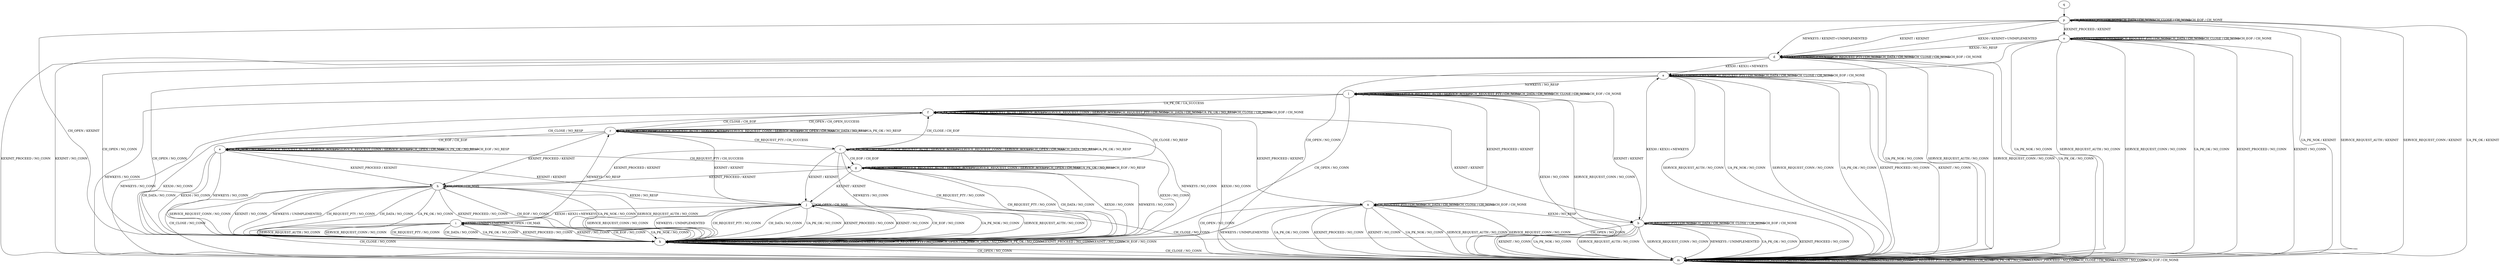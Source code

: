 digraph "" {
	graph ["Incoming time"=0.07545661926269531,
		"Outgoing time"=0.1310262680053711,
		Output="{'States': 18, 'Transitions': 222, 'Filename': '../results/ssh/DropBear-DropBear-msat-3.dot'}",
		Reference="{'States': 18, 'Transitions': 222, 'Filename': '../subjects/ssh/DropBear.dot'}",
		Solver=msat,
		Updated="{'States': 18, 'Transitions': 222, 'Filename': '../subjects/ssh/DropBear.dot'}",
		"f-measure"=1.0,
		precision=1.0,
		recall=1.0
	];
	a -> a	[key=0,
		label="KEX30 / UNIMPLEMENTED"];
	a -> a	[key=1,
		label="CH_REQUEST_PTY / CH_NONE"];
	a -> a	[key=2,
		label="CH_DATA / CH_NONE"];
	a -> a	[key=3,
		label="CH_CLOSE / CH_NONE"];
	a -> a	[key=4,
		label="CH_EOF / CH_NONE"];
	a -> k	[key=0,
		label="CH_OPEN / NO_CONN"];
	a -> l	[key=0,
		label="NEWKEYS / NO_RESP"];
	a -> m	[key=0,
		label="UA_PK_NOK / NO_CONN"];
	a -> m	[key=1,
		label="SERVICE_REQUEST_AUTH / NO_CONN"];
	a -> m	[key=2,
		label="SERVICE_REQUEST_CONN / NO_CONN"];
	a -> m	[key=3,
		label="UA_PK_OK / NO_CONN"];
	a -> m	[key=4,
		label="KEXINIT_PROCEED / NO_CONN"];
	a -> m	[key=5,
		label="KEXINIT / NO_CONN"];
	b -> a	[key=0,
		label="KEX30 / KEX31+NEWKEYS"];
	b -> b	[key=0,
		label="CH_REQUEST_PTY / CH_NONE"];
	b -> b	[key=1,
		label="CH_DATA / CH_NONE"];
	b -> b	[key=2,
		label="CH_CLOSE / CH_NONE"];
	b -> b	[key=3,
		label="CH_EOF / CH_NONE"];
	b -> k	[key=0,
		label="CH_OPEN / NO_CONN"];
	b -> m	[key=0,
		label="UA_PK_NOK / NO_CONN"];
	b -> m	[key=1,
		label="SERVICE_REQUEST_AUTH / NO_CONN"];
	b -> m	[key=2,
		label="SERVICE_REQUEST_CONN / NO_CONN"];
	b -> m	[key=3,
		label="NEWKEYS / UNIMPLEMENTED"];
	b -> m	[key=4,
		label="UA_PK_OK / NO_CONN"];
	b -> m	[key=5,
		label="KEXINIT_PROCEED / NO_CONN"];
	b -> m	[key=6,
		label="KEXINIT / NO_CONN"];
	c -> c	[key=0,
		label="UA_PK_NOK / NO_RESP"];
	c -> c	[key=1,
		label="SERVICE_REQUEST_AUTH / SERVICE_ACCEPT"];
	c -> c	[key=2,
		label="SERVICE_REQUEST_CONN / SERVICE_ACCEPT"];
	c -> c	[key=3,
		label="CH_OPEN / CH_MAX"];
	c -> c	[key=4,
		label="CH_DATA / NO_RESP"];
	c -> c	[key=5,
		label="UA_PK_OK / NO_RESP"];
	c -> f	[key=0,
		label="CH_CLOSE / CH_EOF"];
	c -> g	[key=0,
		label="CH_EOF / CH_EOF"];
	c -> h	[key=0,
		label="KEXINIT_PROCEED / KEXINIT"];
	c -> j	[key=0,
		label="KEXINIT / KEXINIT"];
	c -> k	[key=0,
		label="KEX30 / NO_CONN"];
	c -> k	[key=1,
		label="NEWKEYS / NO_CONN"];
	c -> k	[key=2,
		label="CH_REQUEST_PTY / NO_CONN"];
	d -> a	[key=0,
		label="KEX30 / KEX31+NEWKEYS"];
	d -> d	[key=0,
		label="NEWKEYS / UNIMPLEMENTED"];
	d -> d	[key=1,
		label="CH_REQUEST_PTY / CH_NONE"];
	d -> d	[key=2,
		label="CH_DATA / CH_NONE"];
	d -> d	[key=3,
		label="CH_CLOSE / CH_NONE"];
	d -> d	[key=4,
		label="CH_EOF / CH_NONE"];
	d -> k	[key=0,
		label="CH_OPEN / NO_CONN"];
	d -> m	[key=0,
		label="UA_PK_NOK / NO_CONN"];
	d -> m	[key=1,
		label="SERVICE_REQUEST_AUTH / NO_CONN"];
	d -> m	[key=2,
		label="SERVICE_REQUEST_CONN / NO_CONN"];
	d -> m	[key=3,
		label="UA_PK_OK / NO_CONN"];
	d -> m	[key=4,
		label="KEXINIT_PROCEED / NO_CONN"];
	d -> m	[key=5,
		label="KEXINIT / NO_CONN"];
	e -> e	[key=0,
		label="UA_PK_NOK / NO_RESP"];
	e -> e	[key=1,
		label="SERVICE_REQUEST_AUTH / SERVICE_ACCEPT"];
	e -> e	[key=2,
		label="SERVICE_REQUEST_CONN / SERVICE_ACCEPT"];
	e -> e	[key=3,
		label="CH_OPEN / CH_MAX"];
	e -> e	[key=4,
		label="UA_PK_OK / NO_RESP"];
	e -> e	[key=5,
		label="CH_EOF / NO_RESP"];
	e -> f	[key=0,
		label="CH_CLOSE / NO_RESP"];
	e -> g	[key=0,
		label="CH_REQUEST_PTY / CH_SUCCESS"];
	e -> h	[key=0,
		label="KEXINIT_PROCEED / KEXINIT"];
	e -> j	[key=0,
		label="KEXINIT / KEXINIT"];
	e -> k	[key=0,
		label="KEX30 / NO_CONN"];
	e -> k	[key=1,
		label="NEWKEYS / NO_CONN"];
	e -> k	[key=2,
		label="CH_DATA / NO_CONN"];
	f -> b	[key=0,
		label="KEXINIT / KEXINIT"];
	f -> f	[key=0,
		label="UA_PK_NOK / NO_RESP"];
	f -> f	[key=1,
		label="SERVICE_REQUEST_AUTH / SERVICE_ACCEPT"];
	f -> f	[key=2,
		label="SERVICE_REQUEST_CONN / SERVICE_ACCEPT"];
	f -> f	[key=3,
		label="CH_REQUEST_PTY / CH_NONE"];
	f -> f	[key=4,
		label="CH_DATA / CH_NONE"];
	f -> f	[key=5,
		label="UA_PK_OK / NO_RESP"];
	f -> f	[key=6,
		label="CH_CLOSE / CH_NONE"];
	f -> f	[key=7,
		label="CH_EOF / CH_NONE"];
	f -> m	[key=0,
		label="KEX30 / NO_CONN"];
	f -> m	[key=1,
		label="NEWKEYS / NO_CONN"];
	f -> n	[key=0,
		label="KEXINIT_PROCEED / KEXINIT"];
	f -> r	[key=0,
		label="CH_OPEN / CH_OPEN_SUCCESS"];
	g -> f	[key=0,
		label="CH_CLOSE / NO_RESP"];
	g -> g	[key=0,
		label="UA_PK_NOK / NO_RESP"];
	g -> g	[key=1,
		label="SERVICE_REQUEST_AUTH / SERVICE_ACCEPT"];
	g -> g	[key=2,
		label="SERVICE_REQUEST_CONN / SERVICE_ACCEPT"];
	g -> g	[key=3,
		label="CH_OPEN / CH_MAX"];
	g -> g	[key=4,
		label="UA_PK_OK / NO_RESP"];
	g -> g	[key=5,
		label="CH_EOF / NO_RESP"];
	g -> h	[key=0,
		label="KEXINIT_PROCEED / KEXINIT"];
	g -> j	[key=0,
		label="KEXINIT / KEXINIT"];
	g -> k	[key=0,
		label="KEX30 / NO_CONN"];
	g -> k	[key=1,
		label="NEWKEYS / NO_CONN"];
	g -> k	[key=2,
		label="CH_REQUEST_PTY / NO_CONN"];
	g -> k	[key=3,
		label="CH_DATA / NO_CONN"];
	h -> h	[key=0,
		label="CH_OPEN / CH_MAX"];
	h -> j	[key=0,
		label="KEX30 / NO_RESP"];
	h -> k	[key=0,
		label="UA_PK_NOK / NO_CONN"];
	h -> k	[key=1,
		label="SERVICE_REQUEST_AUTH / NO_CONN"];
	h -> k	[key=2,
		label="SERVICE_REQUEST_CONN / NO_CONN"];
	h -> k	[key=3,
		label="NEWKEYS / UNIMPLEMENTED"];
	h -> k	[key=4,
		label="CH_REQUEST_PTY / NO_CONN"];
	h -> k	[key=5,
		label="CH_DATA / NO_CONN"];
	h -> k	[key=6,
		label="UA_PK_OK / NO_CONN"];
	h -> k	[key=7,
		label="KEXINIT_PROCEED / NO_CONN"];
	h -> k	[key=8,
		label="KEXINIT / NO_CONN"];
	h -> k	[key=9,
		label="CH_EOF / NO_CONN"];
	h -> m	[key=0,
		label="CH_CLOSE / NO_CONN"];
	i -> i	[key=0,
		label="KEX30 / UNIMPLEMENTED"];
	i -> i	[key=1,
		label="CH_OPEN / CH_MAX"];
	i -> k	[key=0,
		label="UA_PK_NOK / NO_CONN"];
	i -> k	[key=1,
		label="SERVICE_REQUEST_AUTH / NO_CONN"];
	i -> k	[key=2,
		label="SERVICE_REQUEST_CONN / NO_CONN"];
	i -> k	[key=3,
		label="CH_REQUEST_PTY / NO_CONN"];
	i -> k	[key=4,
		label="CH_DATA / NO_CONN"];
	i -> k	[key=5,
		label="UA_PK_OK / NO_CONN"];
	i -> k	[key=6,
		label="KEXINIT_PROCEED / NO_CONN"];
	i -> k	[key=7,
		label="KEXINIT / NO_CONN"];
	i -> k	[key=8,
		label="CH_EOF / NO_CONN"];
	i -> m	[key=0,
		label="CH_CLOSE / NO_CONN"];
	i -> r	[key=0,
		label="NEWKEYS / NO_RESP"];
	j -> i	[key=0,
		label="KEX30 / KEX31+NEWKEYS"];
	j -> j	[key=0,
		label="CH_OPEN / CH_MAX"];
	j -> k	[key=0,
		label="UA_PK_NOK / NO_CONN"];
	j -> k	[key=1,
		label="SERVICE_REQUEST_AUTH / NO_CONN"];
	j -> k	[key=2,
		label="SERVICE_REQUEST_CONN / NO_CONN"];
	j -> k	[key=3,
		label="NEWKEYS / UNIMPLEMENTED"];
	j -> k	[key=4,
		label="CH_REQUEST_PTY / NO_CONN"];
	j -> k	[key=5,
		label="CH_DATA / NO_CONN"];
	j -> k	[key=6,
		label="UA_PK_OK / NO_CONN"];
	j -> k	[key=7,
		label="KEXINIT_PROCEED / NO_CONN"];
	j -> k	[key=8,
		label="KEXINIT / NO_CONN"];
	j -> k	[key=9,
		label="CH_EOF / NO_CONN"];
	j -> m	[key=0,
		label="CH_CLOSE / NO_CONN"];
	k -> k	[key=0,
		label="UA_PK_NOK / NO_CONN"];
	k -> k	[key=1,
		label="KEX30 / NO_CONN"];
	k -> k	[key=2,
		label="SERVICE_REQUEST_AUTH / NO_CONN"];
	k -> k	[key=3,
		label="SERVICE_REQUEST_CONN / NO_CONN"];
	k -> k	[key=4,
		label="NEWKEYS / NO_CONN"];
	k -> k	[key=5,
		label="CH_REQUEST_PTY / NO_CONN"];
	k -> k	[key=6,
		label="CH_OPEN / CH_MAX"];
	k -> k	[key=7,
		label="CH_DATA / NO_CONN"];
	k -> k	[key=8,
		label="UA_PK_OK / NO_CONN"];
	k -> k	[key=9,
		label="KEXINIT_PROCEED / NO_CONN"];
	k -> k	[key=10,
		label="KEXINIT / NO_CONN"];
	k -> k	[key=11,
		label="CH_EOF / NO_CONN"];
	k -> m	[key=0,
		label="CH_CLOSE / NO_CONN"];
	l -> b	[key=0,
		label="KEXINIT / KEXINIT"];
	l -> f	[key=0,
		label="UA_PK_OK / UA_SUCCESS"];
	l -> k	[key=0,
		label="CH_OPEN / NO_CONN"];
	l -> l	[key=0,
		label="UA_PK_NOK / UA_FAILURE"];
	l -> l	[key=1,
		label="SERVICE_REQUEST_AUTH / SERVICE_ACCEPT"];
	l -> l	[key=2,
		label="CH_REQUEST_PTY / CH_NONE"];
	l -> l	[key=3,
		label="CH_DATA / CH_NONE"];
	l -> l	[key=4,
		label="CH_CLOSE / CH_NONE"];
	l -> l	[key=5,
		label="CH_EOF / CH_NONE"];
	l -> m	[key=0,
		label="KEX30 / NO_CONN"];
	l -> m	[key=1,
		label="SERVICE_REQUEST_CONN / NO_CONN"];
	l -> m	[key=2,
		label="NEWKEYS / NO_CONN"];
	l -> n	[key=0,
		label="KEXINIT_PROCEED / KEXINIT"];
	m -> k	[key=0,
		label="CH_OPEN / NO_CONN"];
	m -> m	[key=0,
		label="UA_PK_NOK / NO_CONN"];
	m -> m	[key=1,
		label="KEX30 / NO_CONN"];
	m -> m	[key=2,
		label="SERVICE_REQUEST_AUTH / NO_CONN"];
	m -> m	[key=3,
		label="SERVICE_REQUEST_CONN / NO_CONN"];
	m -> m	[key=4,
		label="NEWKEYS / NO_CONN"];
	m -> m	[key=5,
		label="CH_REQUEST_PTY / CH_NONE"];
	m -> m	[key=6,
		label="CH_DATA / CH_NONE"];
	m -> m	[key=7,
		label="UA_PK_OK / NO_CONN"];
	m -> m	[key=8,
		label="KEXINIT_PROCEED / NO_CONN"];
	m -> m	[key=9,
		label="CH_CLOSE / CH_NONE"];
	m -> m	[key=10,
		label="KEXINIT / NO_CONN"];
	m -> m	[key=11,
		label="CH_EOF / CH_NONE"];
	n -> b	[key=0,
		label="KEX30 / NO_RESP"];
	n -> k	[key=0,
		label="CH_OPEN / NO_CONN"];
	n -> m	[key=0,
		label="UA_PK_NOK / NO_CONN"];
	n -> m	[key=1,
		label="SERVICE_REQUEST_AUTH / NO_CONN"];
	n -> m	[key=2,
		label="SERVICE_REQUEST_CONN / NO_CONN"];
	n -> m	[key=3,
		label="NEWKEYS / UNIMPLEMENTED"];
	n -> m	[key=4,
		label="UA_PK_OK / NO_CONN"];
	n -> m	[key=5,
		label="KEXINIT_PROCEED / NO_CONN"];
	n -> m	[key=6,
		label="KEXINIT / NO_CONN"];
	n -> n	[key=0,
		label="CH_REQUEST_PTY / CH_NONE"];
	n -> n	[key=1,
		label="CH_DATA / CH_NONE"];
	n -> n	[key=2,
		label="CH_CLOSE / CH_NONE"];
	n -> n	[key=3,
		label="CH_EOF / CH_NONE"];
	o -> d	[key=0,
		label="KEX30 / NO_RESP"];
	o -> k	[key=0,
		label="CH_OPEN / NO_CONN"];
	o -> m	[key=0,
		label="UA_PK_NOK / NO_CONN"];
	o -> m	[key=1,
		label="SERVICE_REQUEST_AUTH / NO_CONN"];
	o -> m	[key=2,
		label="SERVICE_REQUEST_CONN / NO_CONN"];
	o -> m	[key=3,
		label="UA_PK_OK / NO_CONN"];
	o -> m	[key=4,
		label="KEXINIT_PROCEED / NO_CONN"];
	o -> m	[key=5,
		label="KEXINIT / NO_CONN"];
	o -> o	[key=0,
		label="NEWKEYS / UNIMPLEMENTED"];
	o -> o	[key=1,
		label="CH_REQUEST_PTY / CH_NONE"];
	o -> o	[key=2,
		label="CH_DATA / CH_NONE"];
	o -> o	[key=3,
		label="CH_CLOSE / CH_NONE"];
	o -> o	[key=4,
		label="CH_EOF / CH_NONE"];
	p -> d	[key=0,
		label="KEX30 / KEXINIT+UNIMPLEMENTED"];
	p -> d	[key=1,
		label="NEWKEYS / KEXINIT+UNIMPLEMENTED"];
	p -> d	[key=2,
		label="KEXINIT / KEXINIT"];
	p -> k	[key=0,
		label="CH_OPEN / KEXINIT"];
	p -> m	[key=0,
		label="UA_PK_NOK / KEXINIT"];
	p -> m	[key=1,
		label="SERVICE_REQUEST_AUTH / KEXINIT"];
	p -> m	[key=2,
		label="SERVICE_REQUEST_CONN / KEXINIT"];
	p -> m	[key=3,
		label="UA_PK_OK / KEXINIT"];
	p -> o	[key=0,
		label="KEXINIT_PROCEED / KEXINIT"];
	p -> p	[key=0,
		label="CH_REQUEST_PTY / CH_NONE"];
	p -> p	[key=1,
		label="CH_DATA / CH_NONE"];
	p -> p	[key=2,
		label="CH_CLOSE / CH_NONE"];
	p -> p	[key=3,
		label="CH_EOF / CH_NONE"];
	q -> p	[key=0];
	r -> c	[key=0,
		label="CH_REQUEST_PTY / CH_SUCCESS"];
	r -> e	[key=0,
		label="CH_EOF / CH_EOF"];
	r -> f	[key=0,
		label="CH_CLOSE / CH_EOF"];
	r -> h	[key=0,
		label="KEXINIT_PROCEED / KEXINIT"];
	r -> j	[key=0,
		label="KEXINIT / KEXINIT"];
	r -> k	[key=0,
		label="KEX30 / NO_CONN"];
	r -> k	[key=1,
		label="NEWKEYS / NO_CONN"];
	r -> r	[key=0,
		label="UA_PK_NOK / NO_RESP"];
	r -> r	[key=1,
		label="SERVICE_REQUEST_AUTH / SERVICE_ACCEPT"];
	r -> r	[key=2,
		label="SERVICE_REQUEST_CONN / SERVICE_ACCEPT"];
	r -> r	[key=3,
		label="CH_OPEN / CH_MAX"];
	r -> r	[key=4,
		label="CH_DATA / NO_RESP"];
	r -> r	[key=5,
		label="UA_PK_OK / NO_RESP"];
}
